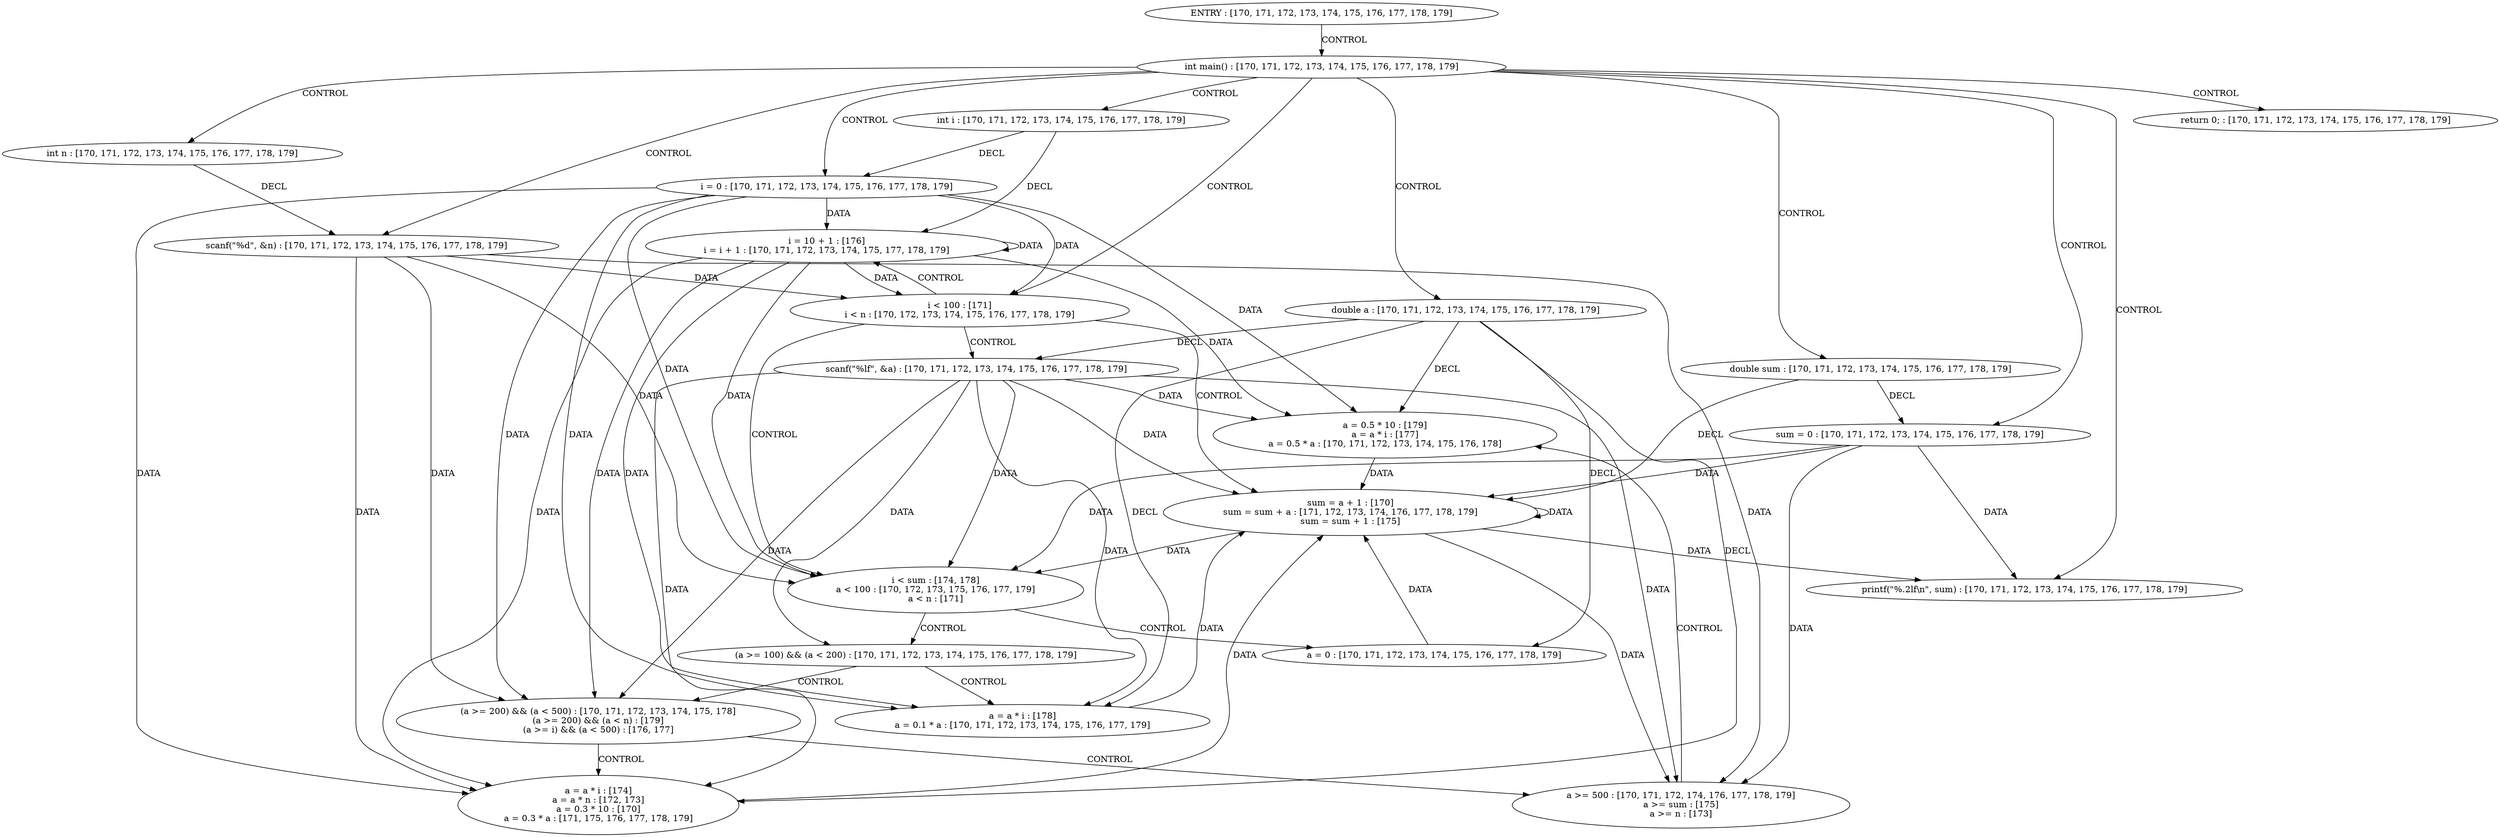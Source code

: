 digraph G {
  1 [ label="scanf(\"%lf\", &a) : [170, 171, 172, 173, 174, 175, 176, 177, 178, 179]
" ];
  2 [ label="printf(\"%.2lf\\n\", sum) : [170, 171, 172, 173, 174, 175, 176, 177, 178, 179]
" ];
  3 [ label="scanf(\"%d\", &n) : [170, 171, 172, 173, 174, 175, 176, 177, 178, 179]
" ];
  4 [ label="ENTRY : [170, 171, 172, 173, 174, 175, 176, 177, 178, 179]
" ];
  5 [ label="int n : [170, 171, 172, 173, 174, 175, 176, 177, 178, 179]
" ];
  6 [ label="double sum : [170, 171, 172, 173, 174, 175, 176, 177, 178, 179]
" ];
  7 [ label="double a : [170, 171, 172, 173, 174, 175, 176, 177, 178, 179]
" ];
  8 [ label="int i : [170, 171, 172, 173, 174, 175, 176, 177, 178, 179]
" ];
  9 [ label="a = 0 : [170, 171, 172, 173, 174, 175, 176, 177, 178, 179]
" ];
  10 [ label="i = 0 : [170, 171, 172, 173, 174, 175, 176, 177, 178, 179]
" ];
  11 [ label="a = 0.5 * 10 : [179]
a = a * i : [177]
a = 0.5 * a : [170, 171, 172, 173, 174, 175, 176, 178]
" ];
  12 [ label="a = a * i : [178]
a = 0.1 * a : [170, 171, 172, 173, 174, 175, 176, 177, 179]
" ];
  13 [ label="a = a * i : [174]
a = a * n : [172, 173]
a = 0.3 * 10 : [170]
a = 0.3 * a : [171, 175, 176, 177, 178, 179]
" ];
  14 [ label="sum = 0 : [170, 171, 172, 173, 174, 175, 176, 177, 178, 179]
" ];
  15 [ label="sum = a + 1 : [170]
sum = sum + a : [171, 172, 173, 174, 176, 177, 178, 179]
sum = sum + 1 : [175]
" ];
  16 [ label="i = 10 + 1 : [176]
i = i + 1 : [170, 171, 172, 173, 174, 175, 177, 178, 179]
" ];
  17 [ label="i < sum : [174, 178]
a < 100 : [170, 172, 173, 175, 176, 177, 179]
a < n : [171]
" ];
  18 [ label="(a >= 200) && (a < 500) : [170, 171, 172, 173, 174, 175, 178]
(a >= 200) && (a < n) : [179]
(a >= i) && (a < 500) : [176, 177]
" ];
  19 [ label="i < 100 : [171]
i < n : [170, 172, 173, 174, 175, 176, 177, 178, 179]
" ];
  20 [ label="a >= 500 : [170, 171, 172, 174, 176, 177, 178, 179]
a >= sum : [175]
a >= n : [173]
" ];
  21 [ label="(a >= 100) && (a < 200) : [170, 171, 172, 173, 174, 175, 176, 177, 178, 179]
" ];
  22 [ label="int main() : [170, 171, 172, 173, 174, 175, 176, 177, 178, 179]
" ];
  23 [ label="return 0; : [170, 171, 172, 173, 174, 175, 176, 177, 178, 179]
" ];
  4 -> 22 [ label="CONTROL" ];
  22 -> 8 [ label="CONTROL" ];
  22 -> 5 [ label="CONTROL" ];
  22 -> 7 [ label="CONTROL" ];
  22 -> 6 [ label="CONTROL" ];
  22 -> 14 [ label="CONTROL" ];
  22 -> 3 [ label="CONTROL" ];
  22 -> 10 [ label="CONTROL" ];
  22 -> 19 [ label="CONTROL" ];
  22 -> 2 [ label="CONTROL" ];
  22 -> 23 [ label="CONTROL" ];
  19 -> 1 [ label="CONTROL" ];
  19 -> 17 [ label="CONTROL" ];
  19 -> 15 [ label="CONTROL" ];
  19 -> 16 [ label="CONTROL" ];
  17 -> 9 [ label="CONTROL" ];
  17 -> 21 [ label="CONTROL" ];
  21 -> 12 [ label="CONTROL" ];
  21 -> 18 [ label="CONTROL" ];
  18 -> 13 [ label="CONTROL" ];
  18 -> 20 [ label="CONTROL" ];
  20 -> 11 [ label="CONTROL" ];
  14 -> 2 [ label="DATA" ];
  3 -> 19 [ label="DATA" ];
  10 -> 19 [ label="DATA" ];
  10 -> 16 [ label="DATA" ];
  1 -> 17 [ label="DATA" ];
  1 -> 21 [ label="DATA" ];
  1 -> 12 [ label="DATA" ];
  1 -> 18 [ label="DATA" ];
  1 -> 20 [ label="DATA" ];
  1 -> 11 [ label="DATA" ];
  1 -> 15 [ label="DATA" ];
  9 -> 15 [ label="DATA" ];
  12 -> 15 [ label="DATA" ];
  13 -> 15 [ label="DATA" ];
  11 -> 15 [ label="DATA" ];
  15 -> 2 [ label="DATA" ];
  16 -> 19 [ label="DATA" ];
  16 -> 16 [ label="DATA" ];
  8 -> 16 [ label="DECL" ];
  8 -> 10 [ label="DECL" ];
  5 -> 3 [ label="DECL" ];
  7 -> 11 [ label="DECL" ];
  7 -> 13 [ label="DECL" ];
  7 -> 12 [ label="DECL" ];
  7 -> 1 [ label="DECL" ];
  7 -> 9 [ label="DECL" ];
  6 -> 14 [ label="DECL" ];
  6 -> 15 [ label="DECL" ];
  14 -> 15 [ label="DATA" ];
  3 -> 13 [ label="DATA" ];
  3 -> 20 [ label="DATA" ];
  1 -> 13 [ label="DATA" ];
  15 -> 15 [ label="DATA" ];
  3 -> 17 [ label="DATA" ];
  14 -> 17 [ label="DATA" ];
  10 -> 17 [ label="DATA" ];
  10 -> 13 [ label="DATA" ];
  15 -> 17 [ label="DATA" ];
  16 -> 17 [ label="DATA" ];
  16 -> 13 [ label="DATA" ];
  14 -> 20 [ label="DATA" ];
  15 -> 20 [ label="DATA" ];
  10 -> 18 [ label="DATA" ];
  16 -> 18 [ label="DATA" ];
  10 -> 12 [ label="DATA" ];
  16 -> 12 [ label="DATA" ];
  3 -> 18 [ label="DATA" ];
  10 -> 11 [ label="DATA" ];
  16 -> 11 [ label="DATA" ];
}
